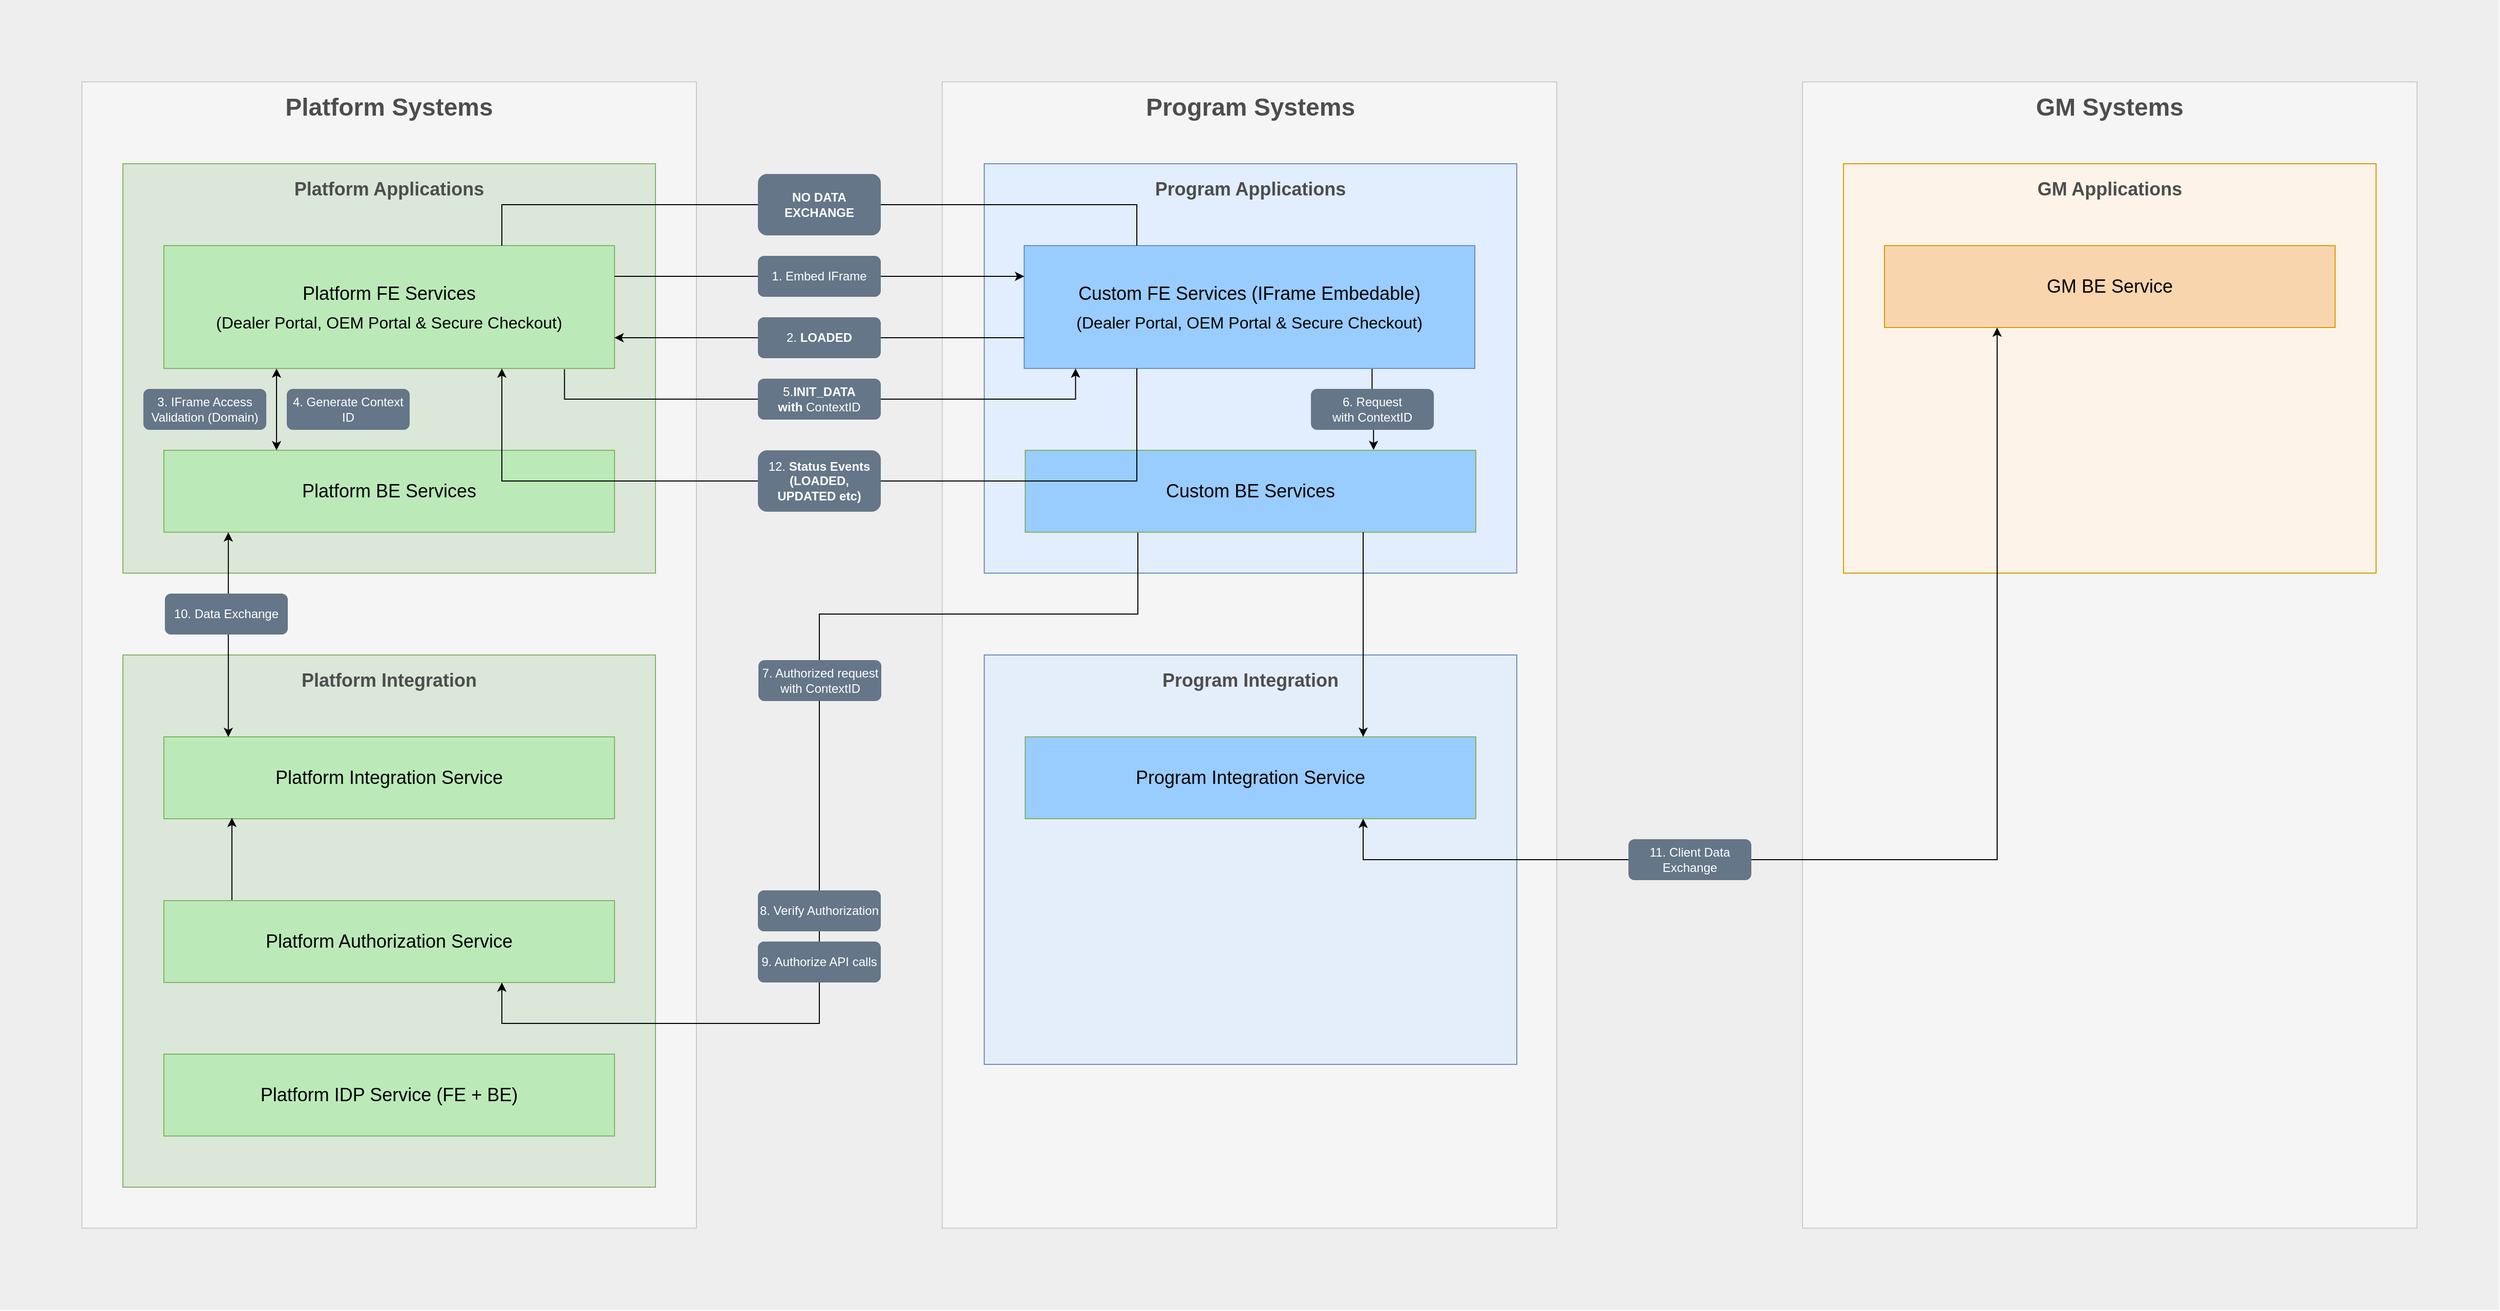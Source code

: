 <mxfile version="26.0.16">
  <diagram name="Page-1" id="CDsjLTWLwzHJAGwnAPml">
    <mxGraphModel dx="3455" dy="1492" grid="1" gridSize="10" guides="1" tooltips="1" connect="1" arrows="1" fold="1" page="1" pageScale="1" pageWidth="827" pageHeight="1169" math="0" shadow="0">
      <root>
        <mxCell id="0" />
        <mxCell id="1" parent="0" />
        <mxCell id="L-U1fICnltMbJxQBlIye-55" value="" style="rounded=0;whiteSpace=wrap;html=1;fillColor=#eeeeee;strokeColor=none;" vertex="1" parent="1">
          <mxGeometry x="-120" y="80" width="2440" height="1280" as="geometry" />
        </mxCell>
        <mxCell id="L-U1fICnltMbJxQBlIye-2" value="" style="rounded=0;whiteSpace=wrap;html=1;fillColor=#f5f5f5;fontColor=#333333;strokeColor=#CCCCCC;" vertex="1" parent="1">
          <mxGeometry x="-40" y="160" width="600" height="1120" as="geometry" />
        </mxCell>
        <mxCell id="L-U1fICnltMbJxQBlIye-3" value="" style="rounded=0;whiteSpace=wrap;html=1;fillColor=#f5f5f5;fontColor=#333333;strokeColor=#CCCCCC;" vertex="1" parent="1">
          <mxGeometry x="800" y="160" width="600" height="1120" as="geometry" />
        </mxCell>
        <mxCell id="L-U1fICnltMbJxQBlIye-4" value="" style="rounded=0;whiteSpace=wrap;html=1;fillColor=#f5f5f5;fontColor=#333333;strokeColor=#CCCCCC;" vertex="1" parent="1">
          <mxGeometry x="1640" y="160" width="600" height="1120" as="geometry" />
        </mxCell>
        <mxCell id="L-U1fICnltMbJxQBlIye-5" value="&lt;h1&gt;&lt;b&gt;Platform Systems&lt;/b&gt;&lt;/h1&gt;" style="text;html=1;align=center;verticalAlign=middle;whiteSpace=wrap;rounded=0;fontColor=#4D4D4D;" vertex="1" parent="1">
          <mxGeometry x="125" y="170" width="270" height="30" as="geometry" />
        </mxCell>
        <mxCell id="L-U1fICnltMbJxQBlIye-6" value="&lt;h1&gt;&lt;b&gt;Program Systems&lt;/b&gt;&lt;/h1&gt;" style="text;html=1;align=center;verticalAlign=middle;whiteSpace=wrap;rounded=0;fontColor=#4D4D4D;" vertex="1" parent="1">
          <mxGeometry x="966" y="170" width="270" height="30" as="geometry" />
        </mxCell>
        <mxCell id="L-U1fICnltMbJxQBlIye-7" value="&lt;h1&gt;&lt;b&gt;GM Systems&lt;/b&gt;&lt;/h1&gt;" style="text;html=1;align=center;verticalAlign=middle;whiteSpace=wrap;rounded=0;fontColor=#4D4D4D;" vertex="1" parent="1">
          <mxGeometry x="1805" y="170" width="270" height="30" as="geometry" />
        </mxCell>
        <mxCell id="L-U1fICnltMbJxQBlIye-8" value="" style="rounded=0;whiteSpace=wrap;html=1;fillColor=#DAE7D9;strokeColor=#82b366;fillStyle=auto;" vertex="1" parent="1">
          <mxGeometry y="240" width="520" height="400" as="geometry" />
        </mxCell>
        <mxCell id="L-U1fICnltMbJxQBlIye-9" value="&lt;h2&gt;&lt;b&gt;Platform Applications&lt;/b&gt;&lt;/h2&gt;" style="text;html=1;align=center;verticalAlign=middle;whiteSpace=wrap;rounded=0;fontColor=#4D4D4D;" vertex="1" parent="1">
          <mxGeometry x="125" y="250" width="270" height="30" as="geometry" />
        </mxCell>
        <mxCell id="L-U1fICnltMbJxQBlIye-54" style="edgeStyle=orthogonalEdgeStyle;rounded=0;orthogonalLoop=1;jettySize=auto;html=1;entryX=0.25;entryY=0;entryDx=0;entryDy=0;exitX=0.25;exitY=1;exitDx=0;exitDy=0;startArrow=classic;startFill=1;" edge="1" parent="1" source="L-U1fICnltMbJxQBlIye-11" target="L-U1fICnltMbJxQBlIye-12">
          <mxGeometry relative="1" as="geometry" />
        </mxCell>
        <mxCell id="L-U1fICnltMbJxQBlIye-11" value="&lt;font style=&quot;line-height: 170%;&quot;&gt;&lt;font style=&quot;font-size: 18px; line-height: 170%;&quot;&gt;Platform FE Services&lt;/font&gt;&lt;br&gt;&lt;span&gt;&lt;font style=&quot;font-size: 16px; line-height: 170%;&quot;&gt;(Dealer Portal, OEM Portal &amp;amp; Secure Checkout)&lt;/font&gt;&lt;/span&gt;&lt;/font&gt;" style="rounded=0;whiteSpace=wrap;html=1;fillColor=#BBEAB8;strokeColor=#82b366;" vertex="1" parent="1">
          <mxGeometry x="40" y="320" width="440" height="120" as="geometry" />
        </mxCell>
        <mxCell id="L-U1fICnltMbJxQBlIye-12" value="&lt;font style=&quot;line-height: 160%;&quot;&gt;&lt;font style=&quot;font-size: 18px; line-height: 160%;&quot;&gt;Platform BE Services&lt;/font&gt;&lt;br&gt;&lt;/font&gt;" style="rounded=0;whiteSpace=wrap;html=1;fillColor=#BBEAB8;strokeColor=#82b366;" vertex="1" parent="1">
          <mxGeometry x="40" y="520" width="440" height="80" as="geometry" />
        </mxCell>
        <mxCell id="L-U1fICnltMbJxQBlIye-13" value="" style="rounded=0;whiteSpace=wrap;html=1;fillColor=#DAE7D9;strokeColor=#82b366;fillStyle=auto;" vertex="1" parent="1">
          <mxGeometry y="720" width="520" height="520" as="geometry" />
        </mxCell>
        <mxCell id="L-U1fICnltMbJxQBlIye-14" value="&lt;h2&gt;&lt;b&gt;Platform Integration&lt;/b&gt;&lt;/h2&gt;" style="text;html=1;align=center;verticalAlign=middle;whiteSpace=wrap;rounded=0;fontColor=#4D4D4D;" vertex="1" parent="1">
          <mxGeometry x="125" y="730" width="270" height="30" as="geometry" />
        </mxCell>
        <mxCell id="L-U1fICnltMbJxQBlIye-15" value="&lt;font style=&quot;line-height: 160%;&quot;&gt;&lt;font style=&quot;font-size: 18px; line-height: 160%;&quot;&gt;Platform Integration Service&lt;/font&gt;&lt;br&gt;&lt;/font&gt;" style="rounded=0;whiteSpace=wrap;html=1;fillColor=#BBEAB8;strokeColor=#82b366;" vertex="1" parent="1">
          <mxGeometry x="40" y="800" width="440" height="80" as="geometry" />
        </mxCell>
        <mxCell id="L-U1fICnltMbJxQBlIye-62" style="edgeStyle=orthogonalEdgeStyle;rounded=0;orthogonalLoop=1;jettySize=auto;html=1;entryX=0.151;entryY=0.988;entryDx=0;entryDy=0;entryPerimeter=0;exitX=0.151;exitY=0.004;exitDx=0;exitDy=0;exitPerimeter=0;" edge="1" parent="1" source="L-U1fICnltMbJxQBlIye-16" target="L-U1fICnltMbJxQBlIye-15">
          <mxGeometry relative="1" as="geometry" />
        </mxCell>
        <mxCell id="L-U1fICnltMbJxQBlIye-16" value="&lt;font style=&quot;line-height: 160%;&quot;&gt;&lt;font style=&quot;font-size: 18px; line-height: 160%;&quot;&gt;Platform Authorization Service&lt;/font&gt;&lt;br&gt;&lt;/font&gt;" style="rounded=0;whiteSpace=wrap;html=1;fillColor=#BBEAB8;strokeColor=#82b366;" vertex="1" parent="1">
          <mxGeometry x="40" y="960" width="440" height="80" as="geometry" />
        </mxCell>
        <mxCell id="L-U1fICnltMbJxQBlIye-18" value="" style="rounded=0;whiteSpace=wrap;html=1;fillColor=light-dark(#e2edfd, #1d293b);strokeColor=#6c8ebf;fillStyle=auto;" vertex="1" parent="1">
          <mxGeometry x="841" y="240" width="520" height="400" as="geometry" />
        </mxCell>
        <mxCell id="L-U1fICnltMbJxQBlIye-19" value="&lt;h2&gt;&lt;b&gt;Program Applications&lt;/b&gt;&lt;/h2&gt;" style="text;html=1;align=center;verticalAlign=middle;whiteSpace=wrap;rounded=0;fontColor=#4D4D4D;" vertex="1" parent="1">
          <mxGeometry x="966" y="250" width="270" height="30" as="geometry" />
        </mxCell>
        <mxCell id="L-U1fICnltMbJxQBlIye-60" style="edgeStyle=orthogonalEdgeStyle;rounded=0;orthogonalLoop=1;jettySize=auto;html=1;entryX=0.773;entryY=-0.004;entryDx=0;entryDy=0;exitX=0.772;exitY=0.986;exitDx=0;exitDy=0;exitPerimeter=0;entryPerimeter=0;" edge="1" parent="1" source="L-U1fICnltMbJxQBlIye-20" target="L-U1fICnltMbJxQBlIye-21">
          <mxGeometry relative="1" as="geometry" />
        </mxCell>
        <mxCell id="L-U1fICnltMbJxQBlIye-20" value="&lt;font style=&quot;line-height: 170%;&quot;&gt;&lt;font style=&quot;font-size: 18px; line-height: 170%;&quot;&gt;Custom FE Services (IFrame Embedable)&lt;/font&gt;&lt;br&gt;&lt;span&gt;&lt;font style=&quot;font-size: 16px; line-height: 170%;&quot;&gt;(Dealer Portal, OEM Portal &amp;amp; Secure Checkout)&lt;/font&gt;&lt;/span&gt;&lt;/font&gt;" style="rounded=0;whiteSpace=wrap;html=1;fillColor=#99CCFF;strokeColor=#6c8ebf;" vertex="1" parent="1">
          <mxGeometry x="880" y="320" width="440" height="120" as="geometry" />
        </mxCell>
        <mxCell id="L-U1fICnltMbJxQBlIye-63" style="edgeStyle=orthogonalEdgeStyle;rounded=0;orthogonalLoop=1;jettySize=auto;html=1;entryX=0.75;entryY=1;entryDx=0;entryDy=0;exitX=0.25;exitY=1;exitDx=0;exitDy=0;" edge="1" parent="1" source="L-U1fICnltMbJxQBlIye-21" target="L-U1fICnltMbJxQBlIye-16">
          <mxGeometry relative="1" as="geometry">
            <Array as="points">
              <mxPoint x="991" y="680" />
              <mxPoint x="680" y="680" />
              <mxPoint x="680" y="1080" />
              <mxPoint x="370" y="1080" />
            </Array>
          </mxGeometry>
        </mxCell>
        <mxCell id="L-U1fICnltMbJxQBlIye-21" value="&lt;font style=&quot;line-height: 160%;&quot;&gt;&lt;font style=&quot;font-size: 18px; line-height: 160%;&quot;&gt;Custom BE Services&lt;/font&gt;&lt;br&gt;&lt;/font&gt;" style="rounded=0;whiteSpace=wrap;html=1;fillColor=#99CCFF;strokeColor=#82b366;" vertex="1" parent="1">
          <mxGeometry x="881" y="520" width="440" height="80" as="geometry" />
        </mxCell>
        <mxCell id="L-U1fICnltMbJxQBlIye-22" value="" style="rounded=0;whiteSpace=wrap;html=1;fillColor=light-dark(#e4eefb, #1d293b);strokeColor=#6c8ebf;fillStyle=auto;" vertex="1" parent="1">
          <mxGeometry x="841" y="720" width="520" height="400" as="geometry" />
        </mxCell>
        <mxCell id="L-U1fICnltMbJxQBlIye-23" value="&lt;h2&gt;&lt;b&gt;Program Integration&lt;/b&gt;&lt;/h2&gt;" style="text;html=1;align=center;verticalAlign=middle;whiteSpace=wrap;rounded=0;fontColor=#4D4D4D;" vertex="1" parent="1">
          <mxGeometry x="966" y="730" width="270" height="30" as="geometry" />
        </mxCell>
        <mxCell id="L-U1fICnltMbJxQBlIye-24" value="&lt;font style=&quot;line-height: 160%;&quot;&gt;&lt;font style=&quot;font-size: 18px; line-height: 160%;&quot;&gt;Program Integration Service&lt;/font&gt;&lt;br&gt;&lt;/font&gt;" style="rounded=0;whiteSpace=wrap;html=1;fillColor=#99CCFF;strokeColor=#82b366;" vertex="1" parent="1">
          <mxGeometry x="881" y="800" width="440" height="80" as="geometry" />
        </mxCell>
        <mxCell id="L-U1fICnltMbJxQBlIye-25" value="" style="rounded=0;whiteSpace=wrap;html=1;fillColor=light-dark(#fdf3e8, #36210a);strokeColor=#d79b00;fillStyle=auto;" vertex="1" parent="1">
          <mxGeometry x="1680" y="240" width="520" height="400" as="geometry" />
        </mxCell>
        <mxCell id="L-U1fICnltMbJxQBlIye-26" value="&lt;h2&gt;&lt;b&gt;GM Applications&lt;/b&gt;&lt;/h2&gt;" style="text;html=1;align=center;verticalAlign=middle;whiteSpace=wrap;rounded=0;fontColor=#4D4D4D;" vertex="1" parent="1">
          <mxGeometry x="1805" y="250" width="270" height="30" as="geometry" />
        </mxCell>
        <mxCell id="L-U1fICnltMbJxQBlIye-27" value="&lt;font style=&quot;line-height: 160%;&quot;&gt;&lt;font style=&quot;font-size: 18px; line-height: 160%;&quot;&gt;GM BE Service&lt;/font&gt;&lt;br&gt;&lt;/font&gt;" style="rounded=0;whiteSpace=wrap;html=1;fillColor=light-dark(#f9d5ae, #36210a);strokeColor=#d79b00;" vertex="1" parent="1">
          <mxGeometry x="1720" y="320" width="440" height="80" as="geometry" />
        </mxCell>
        <mxCell id="L-U1fICnltMbJxQBlIye-28" value="&lt;font style=&quot;line-height: 160%;&quot;&gt;&lt;font style=&quot;font-size: 18px; line-height: 160%;&quot;&gt;Platform IDP Service (FE + BE)&lt;/font&gt;&lt;br&gt;&lt;/font&gt;" style="rounded=0;whiteSpace=wrap;html=1;fillColor=#BBEAB8;strokeColor=#82b366;" vertex="1" parent="1">
          <mxGeometry x="40" y="1110" width="440" height="80" as="geometry" />
        </mxCell>
        <mxCell id="L-U1fICnltMbJxQBlIye-31" value="3. IFrame Access Validation (Domain)" style="text;html=1;align=center;verticalAlign=middle;whiteSpace=wrap;rounded=1;fillColor=#647687;fontColor=#ffffff;strokeColor=none;" vertex="1" parent="1">
          <mxGeometry x="20" y="460" width="120" height="40" as="geometry" />
        </mxCell>
        <mxCell id="L-U1fICnltMbJxQBlIye-33" value="4. Generate Context ID" style="text;html=1;align=center;verticalAlign=middle;whiteSpace=wrap;rounded=1;fillColor=#647687;fontColor=#ffffff;strokeColor=none;" vertex="1" parent="1">
          <mxGeometry x="160" y="460" width="120" height="40" as="geometry" />
        </mxCell>
        <mxCell id="L-U1fICnltMbJxQBlIye-35" value="6. Request with&amp;nbsp;&lt;span style=&quot;background-color: transparent; color: light-dark(rgb(255, 255, 255), rgb(18, 18, 18));&quot;&gt;ContextID&lt;/span&gt;" style="text;html=1;align=center;verticalAlign=middle;whiteSpace=wrap;rounded=1;fillColor=#647687;fontColor=#ffffff;strokeColor=none;" vertex="1" parent="1">
          <mxGeometry x="1160" y="460" width="120" height="40" as="geometry" />
        </mxCell>
        <mxCell id="L-U1fICnltMbJxQBlIye-36" value="7. Authorized request with ContextID" style="text;html=1;align=center;verticalAlign=middle;whiteSpace=wrap;rounded=1;fillColor=#647687;fontColor=#ffffff;strokeColor=none;" vertex="1" parent="1">
          <mxGeometry x="620.5" y="725" width="120" height="40" as="geometry" />
        </mxCell>
        <mxCell id="L-U1fICnltMbJxQBlIye-37" value="8. Verify Authorization" style="text;html=1;align=center;verticalAlign=middle;whiteSpace=wrap;rounded=1;fillColor=#647687;fontColor=#ffffff;strokeColor=none;" vertex="1" parent="1">
          <mxGeometry x="620" y="950" width="120" height="40" as="geometry" />
        </mxCell>
        <mxCell id="L-U1fICnltMbJxQBlIye-38" value="9. Authorize API calls" style="text;html=1;align=center;verticalAlign=middle;whiteSpace=wrap;rounded=1;fillColor=#647687;fontColor=#ffffff;strokeColor=none;" vertex="1" parent="1">
          <mxGeometry x="620" y="1000" width="120" height="40" as="geometry" />
        </mxCell>
        <mxCell id="L-U1fICnltMbJxQBlIye-45" value="" style="group" vertex="1" connectable="0" parent="1">
          <mxGeometry x="620" y="330" width="120" height="40" as="geometry" />
        </mxCell>
        <mxCell id="L-U1fICnltMbJxQBlIye-43" style="edgeStyle=orthogonalEdgeStyle;rounded=0;orthogonalLoop=1;jettySize=auto;html=1;entryX=0;entryY=0.25;entryDx=0;entryDy=0;exitX=1;exitY=0.25;exitDx=0;exitDy=0;" edge="1" parent="L-U1fICnltMbJxQBlIye-45" source="L-U1fICnltMbJxQBlIye-11" target="L-U1fICnltMbJxQBlIye-20">
          <mxGeometry relative="1" as="geometry" />
        </mxCell>
        <mxCell id="L-U1fICnltMbJxQBlIye-29" value="1. Embed IFrame" style="text;html=1;align=center;verticalAlign=middle;whiteSpace=wrap;rounded=1;fillColor=#647687;fontColor=#ffffff;strokeColor=none;" vertex="1" parent="L-U1fICnltMbJxQBlIye-45">
          <mxGeometry width="120" height="40" as="geometry" />
        </mxCell>
        <mxCell id="L-U1fICnltMbJxQBlIye-47" value="" style="group" vertex="1" connectable="0" parent="1">
          <mxGeometry x="370" y="250" width="620" height="60" as="geometry" />
        </mxCell>
        <mxCell id="L-U1fICnltMbJxQBlIye-46" style="edgeStyle=orthogonalEdgeStyle;rounded=0;orthogonalLoop=1;jettySize=auto;html=1;entryX=0.25;entryY=0;entryDx=0;entryDy=0;exitX=0.75;exitY=0;exitDx=0;exitDy=0;endArrow=none;startFill=0;" edge="1" parent="L-U1fICnltMbJxQBlIye-47" source="L-U1fICnltMbJxQBlIye-11" target="L-U1fICnltMbJxQBlIye-20">
          <mxGeometry relative="1" as="geometry">
            <Array as="points">
              <mxPoint y="30" />
              <mxPoint x="620" y="30" />
            </Array>
          </mxGeometry>
        </mxCell>
        <mxCell id="L-U1fICnltMbJxQBlIye-42" value="&lt;b&gt;NO DATA EXCHANGE&lt;/b&gt;" style="text;html=1;align=center;verticalAlign=middle;whiteSpace=wrap;rounded=1;fillColor=#647687;fontColor=#ffffff;strokeColor=none;" vertex="1" parent="L-U1fICnltMbJxQBlIye-47">
          <mxGeometry x="250" width="120" height="60" as="geometry" />
        </mxCell>
        <mxCell id="L-U1fICnltMbJxQBlIye-53" value="" style="group" vertex="1" connectable="0" parent="1">
          <mxGeometry x="620" y="390" width="120" height="40" as="geometry" />
        </mxCell>
        <mxCell id="L-U1fICnltMbJxQBlIye-51" style="edgeStyle=orthogonalEdgeStyle;rounded=0;orthogonalLoop=1;jettySize=auto;html=1;entryX=0;entryY=0.75;entryDx=0;entryDy=0;exitX=1;exitY=0.75;exitDx=0;exitDy=0;startArrow=classic;startFill=1;endArrow=none;" edge="1" parent="L-U1fICnltMbJxQBlIye-53" source="L-U1fICnltMbJxQBlIye-11" target="L-U1fICnltMbJxQBlIye-20">
          <mxGeometry relative="1" as="geometry" />
        </mxCell>
        <mxCell id="L-U1fICnltMbJxQBlIye-30" value="2.&lt;b&gt; LOADED&lt;/b&gt;" style="text;html=1;align=center;verticalAlign=middle;whiteSpace=wrap;rounded=1;fillColor=#647687;fontColor=#ffffff;strokeColor=none;" vertex="1" parent="L-U1fICnltMbJxQBlIye-53">
          <mxGeometry width="120" height="40" as="geometry" />
        </mxCell>
        <mxCell id="L-U1fICnltMbJxQBlIye-57" value="" style="group" vertex="1" connectable="0" parent="1">
          <mxGeometry x="431" y="450" width="499" height="40" as="geometry" />
        </mxCell>
        <mxCell id="L-U1fICnltMbJxQBlIye-56" style="edgeStyle=orthogonalEdgeStyle;rounded=0;orthogonalLoop=1;jettySize=auto;html=1;entryX=0.114;entryY=1;entryDx=0;entryDy=0;entryPerimeter=0;exitX=0.889;exitY=1.006;exitDx=0;exitDy=0;exitPerimeter=0;" edge="1" parent="L-U1fICnltMbJxQBlIye-57" source="L-U1fICnltMbJxQBlIye-11" target="L-U1fICnltMbJxQBlIye-20">
          <mxGeometry relative="1" as="geometry">
            <Array as="points">
              <mxPoint y="20" />
              <mxPoint x="499" y="20" />
            </Array>
          </mxGeometry>
        </mxCell>
        <mxCell id="L-U1fICnltMbJxQBlIye-34" value="5.&lt;b&gt;INIT_DATA with&amp;nbsp;&lt;/b&gt;&lt;span style=&quot;background-color: transparent; color: light-dark(rgb(255, 255, 255), rgb(18, 18, 18));&quot;&gt;ContextID&lt;/span&gt;" style="text;html=1;align=center;verticalAlign=middle;whiteSpace=wrap;rounded=1;fillColor=#647687;fontColor=#ffffff;strokeColor=none;" vertex="1" parent="L-U1fICnltMbJxQBlIye-57">
          <mxGeometry x="189" width="120" height="40" as="geometry" />
        </mxCell>
        <mxCell id="L-U1fICnltMbJxQBlIye-59" value="" style="group" vertex="1" connectable="0" parent="1">
          <mxGeometry x="370" y="520" width="620" height="60" as="geometry" />
        </mxCell>
        <mxCell id="L-U1fICnltMbJxQBlIye-58" style="edgeStyle=orthogonalEdgeStyle;rounded=0;orthogonalLoop=1;jettySize=auto;html=1;entryX=0.75;entryY=1;entryDx=0;entryDy=0;exitX=0.25;exitY=1;exitDx=0;exitDy=0;" edge="1" parent="L-U1fICnltMbJxQBlIye-59" source="L-U1fICnltMbJxQBlIye-20" target="L-U1fICnltMbJxQBlIye-11">
          <mxGeometry relative="1" as="geometry">
            <Array as="points">
              <mxPoint x="620" y="30" />
              <mxPoint y="30" />
            </Array>
          </mxGeometry>
        </mxCell>
        <mxCell id="L-U1fICnltMbJxQBlIye-41" value="12. &lt;b&gt;Status Events&lt;br&gt;(LOADED, UPDATED etc)&lt;/b&gt;" style="text;html=1;align=center;verticalAlign=middle;whiteSpace=wrap;rounded=1;fillColor=#647687;fontColor=#ffffff;strokeColor=none;" vertex="1" parent="L-U1fICnltMbJxQBlIye-59">
          <mxGeometry x="250" width="120" height="60" as="geometry" />
        </mxCell>
        <mxCell id="L-U1fICnltMbJxQBlIye-61" style="edgeStyle=orthogonalEdgeStyle;rounded=0;orthogonalLoop=1;jettySize=auto;html=1;entryX=0.143;entryY=0.002;entryDx=0;entryDy=0;exitX=0.143;exitY=1.002;exitDx=0;exitDy=0;exitPerimeter=0;entryPerimeter=0;startArrow=classic;startFill=1;" edge="1" parent="1" source="L-U1fICnltMbJxQBlIye-12" target="L-U1fICnltMbJxQBlIye-15">
          <mxGeometry relative="1" as="geometry" />
        </mxCell>
        <mxCell id="L-U1fICnltMbJxQBlIye-39" value="10. Data Exchange" style="text;html=1;align=center;verticalAlign=middle;whiteSpace=wrap;rounded=1;fillColor=#647687;fontColor=#ffffff;strokeColor=none;" vertex="1" parent="1">
          <mxGeometry x="41" y="660" width="120" height="40" as="geometry" />
        </mxCell>
        <mxCell id="L-U1fICnltMbJxQBlIye-64" style="edgeStyle=orthogonalEdgeStyle;rounded=0;orthogonalLoop=1;jettySize=auto;html=1;entryX=0.75;entryY=0;entryDx=0;entryDy=0;exitX=0.75;exitY=1;exitDx=0;exitDy=0;" edge="1" parent="1" source="L-U1fICnltMbJxQBlIye-21" target="L-U1fICnltMbJxQBlIye-24">
          <mxGeometry relative="1" as="geometry" />
        </mxCell>
        <mxCell id="L-U1fICnltMbJxQBlIye-65" style="edgeStyle=orthogonalEdgeStyle;rounded=0;orthogonalLoop=1;jettySize=auto;html=1;entryX=0.25;entryY=1;entryDx=0;entryDy=0;exitX=0.75;exitY=1;exitDx=0;exitDy=0;startArrow=classic;startFill=1;" edge="1" parent="1" source="L-U1fICnltMbJxQBlIye-24" target="L-U1fICnltMbJxQBlIye-27">
          <mxGeometry relative="1" as="geometry">
            <Array as="points">
              <mxPoint x="1211" y="920" />
              <mxPoint x="1830" y="920" />
            </Array>
          </mxGeometry>
        </mxCell>
        <mxCell id="L-U1fICnltMbJxQBlIye-40" value="11. Client Data Exchange" style="text;html=1;align=center;verticalAlign=middle;whiteSpace=wrap;rounded=1;fillColor=#647687;fontColor=#ffffff;strokeColor=none;" vertex="1" parent="1">
          <mxGeometry x="1470" y="900" width="120" height="40" as="geometry" />
        </mxCell>
      </root>
    </mxGraphModel>
  </diagram>
</mxfile>
